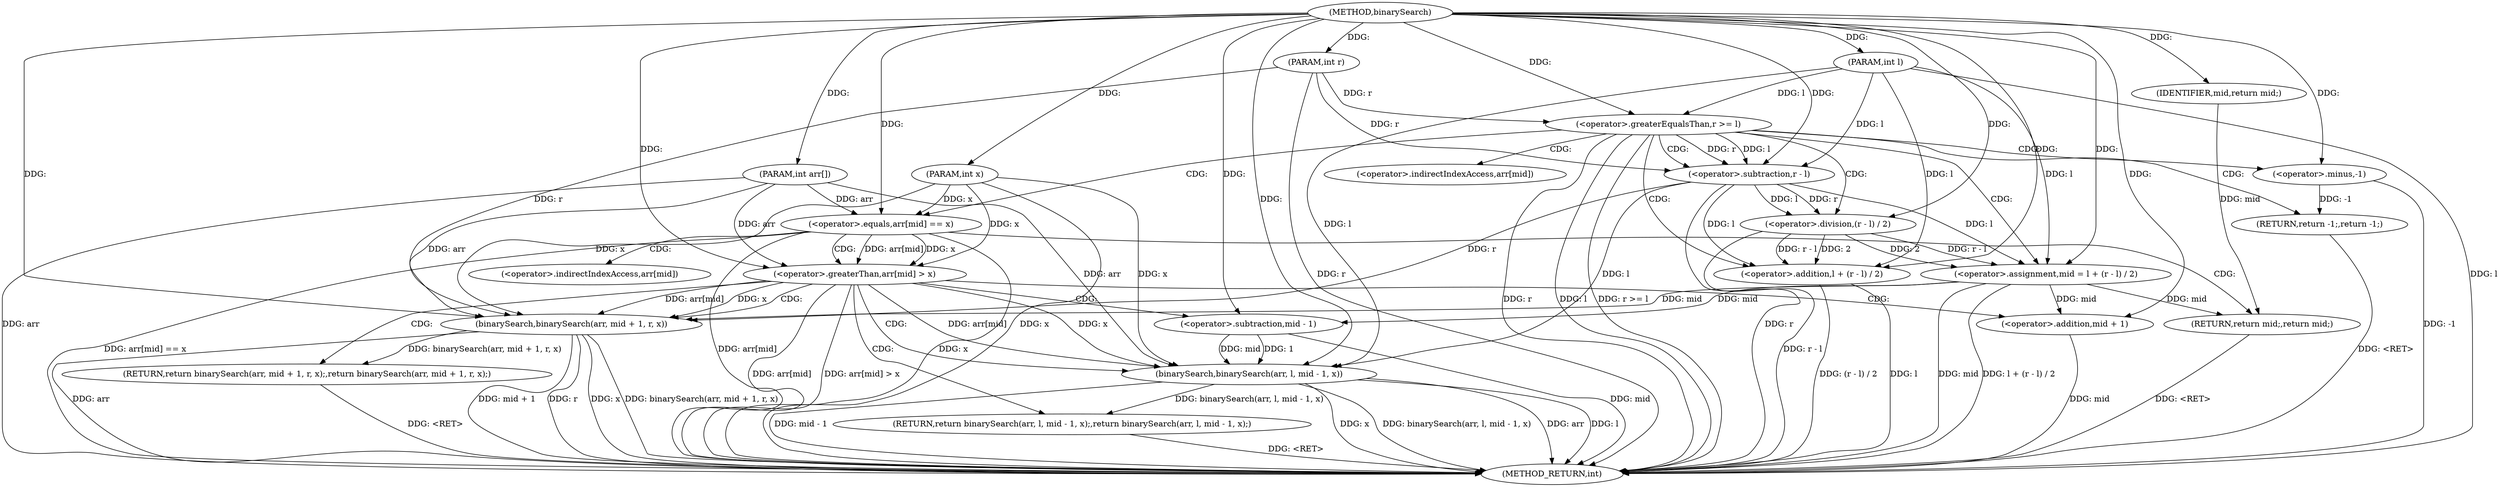 digraph "binarySearch" {  
"1000118" [label = "(METHOD,binarySearch)" ]
"1000176" [label = "(METHOD_RETURN,int)" ]
"1000119" [label = "(PARAM,int arr[])" ]
"1000120" [label = "(PARAM,int l)" ]
"1000121" [label = "(PARAM,int r)" ]
"1000122" [label = "(PARAM,int x)" ]
"1000125" [label = "(<operator>.greaterEqualsThan,r >= l)" ]
"1000130" [label = "(<operator>.assignment,mid = l + (r - l) / 2)" ]
"1000163" [label = "(RETURN,return binarySearch(arr, mid + 1, r, x);,return binarySearch(arr, mid + 1, r, x);)" ]
"1000140" [label = "(<operator>.equals,arr[mid] == x)" ]
"1000149" [label = "(<operator>.greaterThan,arr[mid] > x)" ]
"1000164" [label = "(binarySearch,binarySearch(arr, mid + 1, r, x))" ]
"1000173" [label = "(RETURN,return -1;,return -1;)" ]
"1000132" [label = "(<operator>.addition,l + (r - l) / 2)" ]
"1000146" [label = "(RETURN,return mid;,return mid;)" ]
"1000155" [label = "(RETURN,return binarySearch(arr, l, mid - 1, x);,return binarySearch(arr, l, mid - 1, x);)" ]
"1000174" [label = "(<operator>.minus,-1)" ]
"1000134" [label = "(<operator>.division,(r - l) / 2)" ]
"1000147" [label = "(IDENTIFIER,mid,return mid;)" ]
"1000156" [label = "(binarySearch,binarySearch(arr, l, mid - 1, x))" ]
"1000166" [label = "(<operator>.addition,mid + 1)" ]
"1000135" [label = "(<operator>.subtraction,r - l)" ]
"1000159" [label = "(<operator>.subtraction,mid - 1)" ]
"1000141" [label = "(<operator>.indirectIndexAccess,arr[mid])" ]
"1000150" [label = "(<operator>.indirectIndexAccess,arr[mid])" ]
  "1000173" -> "1000176"  [ label = "DDG: <RET>"] 
  "1000146" -> "1000176"  [ label = "DDG: <RET>"] 
  "1000155" -> "1000176"  [ label = "DDG: <RET>"] 
  "1000163" -> "1000176"  [ label = "DDG: <RET>"] 
  "1000119" -> "1000176"  [ label = "DDG: arr"] 
  "1000120" -> "1000176"  [ label = "DDG: l"] 
  "1000121" -> "1000176"  [ label = "DDG: r"] 
  "1000122" -> "1000176"  [ label = "DDG: x"] 
  "1000125" -> "1000176"  [ label = "DDG: r"] 
  "1000125" -> "1000176"  [ label = "DDG: l"] 
  "1000125" -> "1000176"  [ label = "DDG: r >= l"] 
  "1000174" -> "1000176"  [ label = "DDG: -1"] 
  "1000130" -> "1000176"  [ label = "DDG: mid"] 
  "1000132" -> "1000176"  [ label = "DDG: l"] 
  "1000135" -> "1000176"  [ label = "DDG: r"] 
  "1000134" -> "1000176"  [ label = "DDG: r - l"] 
  "1000132" -> "1000176"  [ label = "DDG: (r - l) / 2"] 
  "1000130" -> "1000176"  [ label = "DDG: l + (r - l) / 2"] 
  "1000140" -> "1000176"  [ label = "DDG: arr[mid]"] 
  "1000140" -> "1000176"  [ label = "DDG: x"] 
  "1000140" -> "1000176"  [ label = "DDG: arr[mid] == x"] 
  "1000149" -> "1000176"  [ label = "DDG: arr[mid]"] 
  "1000149" -> "1000176"  [ label = "DDG: arr[mid] > x"] 
  "1000164" -> "1000176"  [ label = "DDG: arr"] 
  "1000166" -> "1000176"  [ label = "DDG: mid"] 
  "1000164" -> "1000176"  [ label = "DDG: mid + 1"] 
  "1000164" -> "1000176"  [ label = "DDG: r"] 
  "1000164" -> "1000176"  [ label = "DDG: x"] 
  "1000164" -> "1000176"  [ label = "DDG: binarySearch(arr, mid + 1, r, x)"] 
  "1000156" -> "1000176"  [ label = "DDG: arr"] 
  "1000156" -> "1000176"  [ label = "DDG: l"] 
  "1000159" -> "1000176"  [ label = "DDG: mid"] 
  "1000156" -> "1000176"  [ label = "DDG: mid - 1"] 
  "1000156" -> "1000176"  [ label = "DDG: x"] 
  "1000156" -> "1000176"  [ label = "DDG: binarySearch(arr, l, mid - 1, x)"] 
  "1000118" -> "1000119"  [ label = "DDG: "] 
  "1000118" -> "1000120"  [ label = "DDG: "] 
  "1000118" -> "1000121"  [ label = "DDG: "] 
  "1000118" -> "1000122"  [ label = "DDG: "] 
  "1000121" -> "1000125"  [ label = "DDG: r"] 
  "1000118" -> "1000125"  [ label = "DDG: "] 
  "1000120" -> "1000125"  [ label = "DDG: l"] 
  "1000135" -> "1000130"  [ label = "DDG: l"] 
  "1000120" -> "1000130"  [ label = "DDG: l"] 
  "1000118" -> "1000130"  [ label = "DDG: "] 
  "1000134" -> "1000130"  [ label = "DDG: 2"] 
  "1000134" -> "1000130"  [ label = "DDG: r - l"] 
  "1000164" -> "1000163"  [ label = "DDG: binarySearch(arr, mid + 1, r, x)"] 
  "1000174" -> "1000173"  [ label = "DDG: -1"] 
  "1000135" -> "1000132"  [ label = "DDG: l"] 
  "1000120" -> "1000132"  [ label = "DDG: l"] 
  "1000118" -> "1000132"  [ label = "DDG: "] 
  "1000134" -> "1000132"  [ label = "DDG: 2"] 
  "1000134" -> "1000132"  [ label = "DDG: r - l"] 
  "1000119" -> "1000140"  [ label = "DDG: arr"] 
  "1000122" -> "1000140"  [ label = "DDG: x"] 
  "1000118" -> "1000140"  [ label = "DDG: "] 
  "1000147" -> "1000146"  [ label = "DDG: mid"] 
  "1000130" -> "1000146"  [ label = "DDG: mid"] 
  "1000140" -> "1000149"  [ label = "DDG: arr[mid]"] 
  "1000119" -> "1000149"  [ label = "DDG: arr"] 
  "1000140" -> "1000149"  [ label = "DDG: x"] 
  "1000122" -> "1000149"  [ label = "DDG: x"] 
  "1000118" -> "1000149"  [ label = "DDG: "] 
  "1000156" -> "1000155"  [ label = "DDG: binarySearch(arr, l, mid - 1, x)"] 
  "1000149" -> "1000164"  [ label = "DDG: arr[mid]"] 
  "1000119" -> "1000164"  [ label = "DDG: arr"] 
  "1000118" -> "1000164"  [ label = "DDG: "] 
  "1000149" -> "1000164"  [ label = "DDG: x"] 
  "1000122" -> "1000164"  [ label = "DDG: x"] 
  "1000130" -> "1000164"  [ label = "DDG: mid"] 
  "1000135" -> "1000164"  [ label = "DDG: r"] 
  "1000121" -> "1000164"  [ label = "DDG: r"] 
  "1000135" -> "1000134"  [ label = "DDG: l"] 
  "1000135" -> "1000134"  [ label = "DDG: r"] 
  "1000118" -> "1000134"  [ label = "DDG: "] 
  "1000118" -> "1000147"  [ label = "DDG: "] 
  "1000130" -> "1000166"  [ label = "DDG: mid"] 
  "1000118" -> "1000166"  [ label = "DDG: "] 
  "1000118" -> "1000174"  [ label = "DDG: "] 
  "1000125" -> "1000135"  [ label = "DDG: r"] 
  "1000121" -> "1000135"  [ label = "DDG: r"] 
  "1000118" -> "1000135"  [ label = "DDG: "] 
  "1000125" -> "1000135"  [ label = "DDG: l"] 
  "1000120" -> "1000135"  [ label = "DDG: l"] 
  "1000149" -> "1000156"  [ label = "DDG: arr[mid]"] 
  "1000119" -> "1000156"  [ label = "DDG: arr"] 
  "1000118" -> "1000156"  [ label = "DDG: "] 
  "1000149" -> "1000156"  [ label = "DDG: x"] 
  "1000122" -> "1000156"  [ label = "DDG: x"] 
  "1000159" -> "1000156"  [ label = "DDG: 1"] 
  "1000159" -> "1000156"  [ label = "DDG: mid"] 
  "1000120" -> "1000156"  [ label = "DDG: l"] 
  "1000135" -> "1000156"  [ label = "DDG: l"] 
  "1000130" -> "1000159"  [ label = "DDG: mid"] 
  "1000118" -> "1000159"  [ label = "DDG: "] 
  "1000125" -> "1000174"  [ label = "CDG: "] 
  "1000125" -> "1000173"  [ label = "CDG: "] 
  "1000125" -> "1000132"  [ label = "CDG: "] 
  "1000125" -> "1000141"  [ label = "CDG: "] 
  "1000125" -> "1000130"  [ label = "CDG: "] 
  "1000125" -> "1000135"  [ label = "CDG: "] 
  "1000125" -> "1000140"  [ label = "CDG: "] 
  "1000125" -> "1000134"  [ label = "CDG: "] 
  "1000140" -> "1000150"  [ label = "CDG: "] 
  "1000140" -> "1000146"  [ label = "CDG: "] 
  "1000140" -> "1000149"  [ label = "CDG: "] 
  "1000149" -> "1000163"  [ label = "CDG: "] 
  "1000149" -> "1000164"  [ label = "CDG: "] 
  "1000149" -> "1000159"  [ label = "CDG: "] 
  "1000149" -> "1000155"  [ label = "CDG: "] 
  "1000149" -> "1000156"  [ label = "CDG: "] 
  "1000149" -> "1000166"  [ label = "CDG: "] 
}
